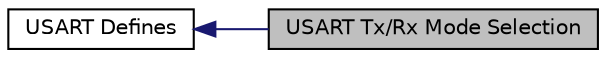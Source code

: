 digraph "USART Tx/Rx Mode Selection"
{
  edge [fontname="Helvetica",fontsize="10",labelfontname="Helvetica",labelfontsize="10"];
  node [fontname="Helvetica",fontsize="10",shape=record];
  rankdir=LR;
  Node0 [label="USART Tx/Rx Mode Selection",height=0.2,width=0.4,color="black", fillcolor="grey75", style="filled" fontcolor="black"];
  Node1 [label="USART Defines",height=0.2,width=0.4,color="black", fillcolor="white", style="filled",URL="$group__usart__defines.html",tooltip="Defined Constants and Types for the STM32F2xx USART"];
  Node1->Node0 [shape=plaintext, color="midnightblue", dir="back", style="solid"];
}
